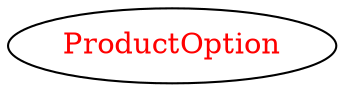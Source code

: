 digraph dependencyGraph {
 concentrate=true;
 ranksep="2.0";
 rankdir="LR"; 
 splines="ortho";
"ProductOption" [fontcolor="red"];
}